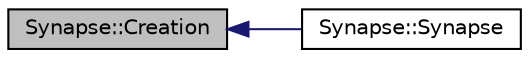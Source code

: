 digraph "Synapse::Creation"
{
  edge [fontname="Helvetica",fontsize="10",labelfontname="Helvetica",labelfontsize="10"];
  node [fontname="Helvetica",fontsize="10",shape=record];
  rankdir="LR";
  Node1 [label="Synapse::Creation",height=0.2,width=0.4,color="black", fillcolor="grey75", style="filled", fontcolor="black"];
  Node1 -> Node2 [dir="back",color="midnightblue",fontsize="10",style="solid"];
  Node2 [label="Synapse::Synapse",height=0.2,width=0.4,color="black", fillcolor="white", style="filled",URL="$class_synapse.html#ae8f3977a1c27d4a43574f20f17571d85"];
}
